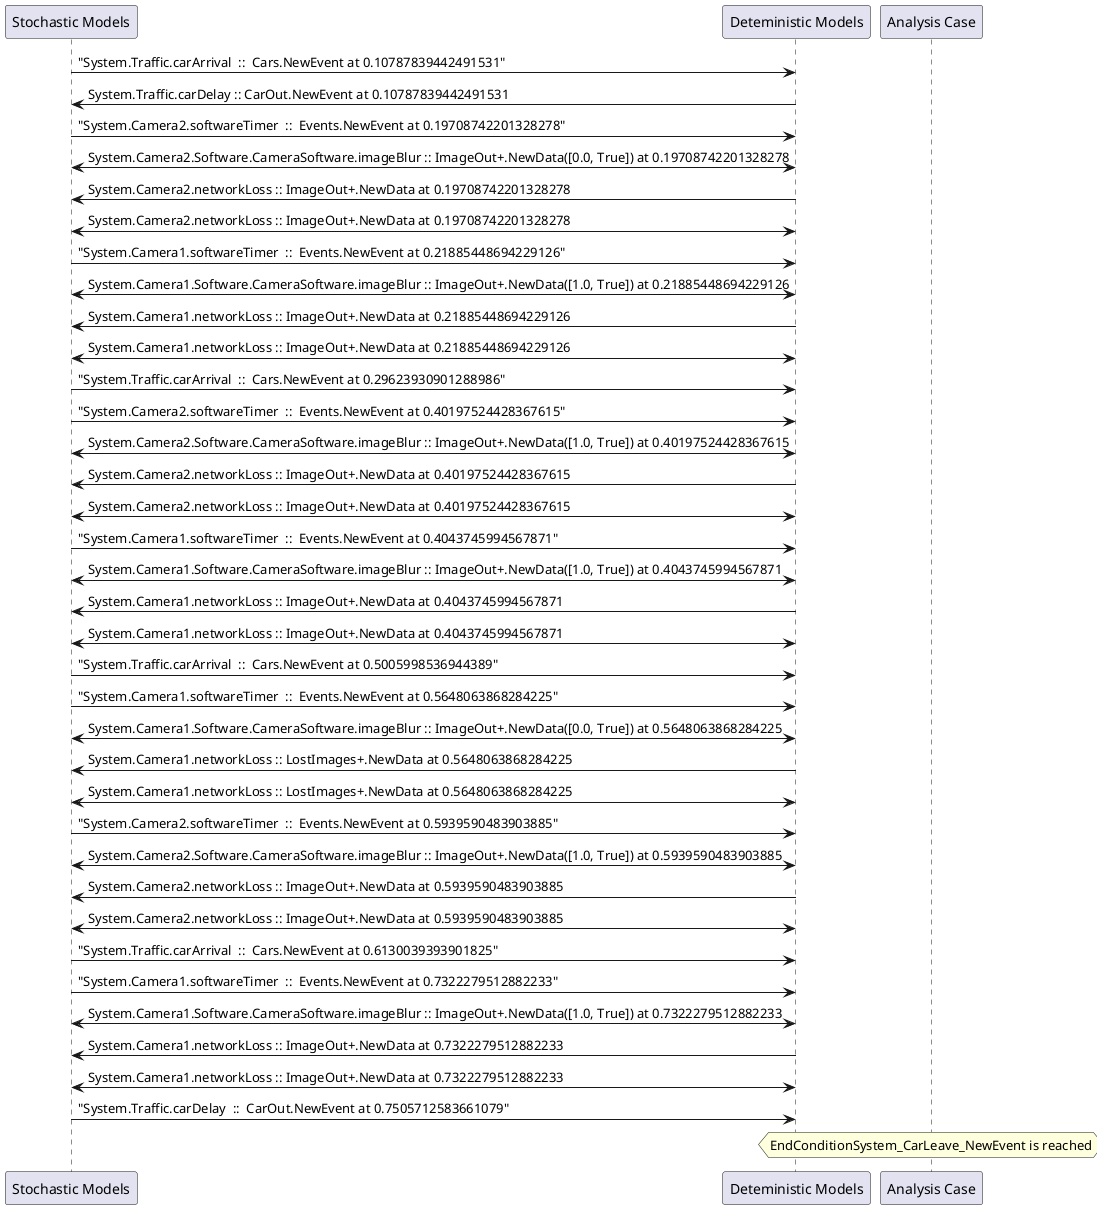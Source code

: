 
	@startuml
	participant "Stochastic Models" as stochmodel
	participant "Deteministic Models" as detmodel
	participant "Analysis Case" as analysis
	{25079_stop} stochmodel -> detmodel : "System.Traffic.carArrival  ::  Cars.NewEvent at 0.10787839442491531"
{25094_start} detmodel -> stochmodel : System.Traffic.carDelay :: CarOut.NewEvent at 0.10787839442491531
{25063_stop} stochmodel -> detmodel : "System.Camera2.softwareTimer  ::  Events.NewEvent at 0.19708742201328278"
detmodel <-> stochmodel : System.Camera2.Software.CameraSoftware.imageBlur :: ImageOut+.NewData([0.0, True]) at 0.19708742201328278
detmodel -> stochmodel : System.Camera2.networkLoss :: ImageOut+.NewData at 0.19708742201328278
detmodel <-> stochmodel : System.Camera2.networkLoss :: ImageOut+.NewData at 0.19708742201328278
{25047_stop} stochmodel -> detmodel : "System.Camera1.softwareTimer  ::  Events.NewEvent at 0.21885448694229126"
detmodel <-> stochmodel : System.Camera1.Software.CameraSoftware.imageBlur :: ImageOut+.NewData([1.0, True]) at 0.21885448694229126
detmodel -> stochmodel : System.Camera1.networkLoss :: ImageOut+.NewData at 0.21885448694229126
detmodel <-> stochmodel : System.Camera1.networkLoss :: ImageOut+.NewData at 0.21885448694229126
{25080_stop} stochmodel -> detmodel : "System.Traffic.carArrival  ::  Cars.NewEvent at 0.29623930901288986"
{25064_stop} stochmodel -> detmodel : "System.Camera2.softwareTimer  ::  Events.NewEvent at 0.40197524428367615"
detmodel <-> stochmodel : System.Camera2.Software.CameraSoftware.imageBlur :: ImageOut+.NewData([1.0, True]) at 0.40197524428367615
detmodel -> stochmodel : System.Camera2.networkLoss :: ImageOut+.NewData at 0.40197524428367615
detmodel <-> stochmodel : System.Camera2.networkLoss :: ImageOut+.NewData at 0.40197524428367615
{25048_stop} stochmodel -> detmodel : "System.Camera1.softwareTimer  ::  Events.NewEvent at 0.4043745994567871"
detmodel <-> stochmodel : System.Camera1.Software.CameraSoftware.imageBlur :: ImageOut+.NewData([1.0, True]) at 0.4043745994567871
detmodel -> stochmodel : System.Camera1.networkLoss :: ImageOut+.NewData at 0.4043745994567871
detmodel <-> stochmodel : System.Camera1.networkLoss :: ImageOut+.NewData at 0.4043745994567871
{25081_stop} stochmodel -> detmodel : "System.Traffic.carArrival  ::  Cars.NewEvent at 0.5005998536944389"
{25049_stop} stochmodel -> detmodel : "System.Camera1.softwareTimer  ::  Events.NewEvent at 0.5648063868284225"
detmodel <-> stochmodel : System.Camera1.Software.CameraSoftware.imageBlur :: ImageOut+.NewData([0.0, True]) at 0.5648063868284225
detmodel -> stochmodel : System.Camera1.networkLoss :: LostImages+.NewData at 0.5648063868284225
detmodel <-> stochmodel : System.Camera1.networkLoss :: LostImages+.NewData at 0.5648063868284225
{25065_stop} stochmodel -> detmodel : "System.Camera2.softwareTimer  ::  Events.NewEvent at 0.5939590483903885"
detmodel <-> stochmodel : System.Camera2.Software.CameraSoftware.imageBlur :: ImageOut+.NewData([1.0, True]) at 0.5939590483903885
detmodel -> stochmodel : System.Camera2.networkLoss :: ImageOut+.NewData at 0.5939590483903885
detmodel <-> stochmodel : System.Camera2.networkLoss :: ImageOut+.NewData at 0.5939590483903885
{25082_stop} stochmodel -> detmodel : "System.Traffic.carArrival  ::  Cars.NewEvent at 0.6130039393901825"
{25050_stop} stochmodel -> detmodel : "System.Camera1.softwareTimer  ::  Events.NewEvent at 0.7322279512882233"
detmodel <-> stochmodel : System.Camera1.Software.CameraSoftware.imageBlur :: ImageOut+.NewData([1.0, True]) at 0.7322279512882233
detmodel -> stochmodel : System.Camera1.networkLoss :: ImageOut+.NewData at 0.7322279512882233
detmodel <-> stochmodel : System.Camera1.networkLoss :: ImageOut+.NewData at 0.7322279512882233
{25094_stop} stochmodel -> detmodel : "System.Traffic.carDelay  ::  CarOut.NewEvent at 0.7505712583661079"
{25094_start} <-> {25094_stop} : delay
hnote over analysis 
EndConditionSystem_CarLeave_NewEvent is reached
endnote
@enduml